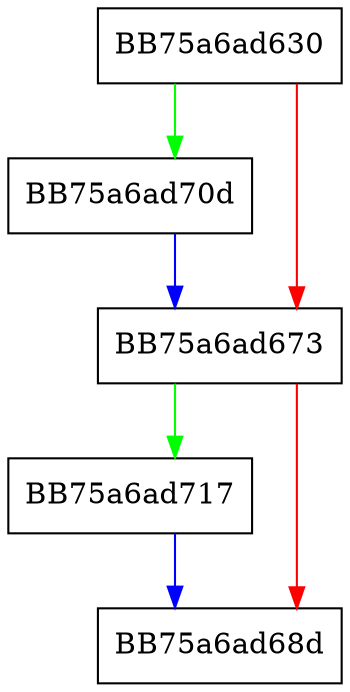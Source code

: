 digraph RpfAPI_hstr_macro_search_buff {
  node [shape="box"];
  graph [splines=ortho];
  BB75a6ad630 -> BB75a6ad70d [color="green"];
  BB75a6ad630 -> BB75a6ad673 [color="red"];
  BB75a6ad673 -> BB75a6ad717 [color="green"];
  BB75a6ad673 -> BB75a6ad68d [color="red"];
  BB75a6ad70d -> BB75a6ad673 [color="blue"];
  BB75a6ad717 -> BB75a6ad68d [color="blue"];
}